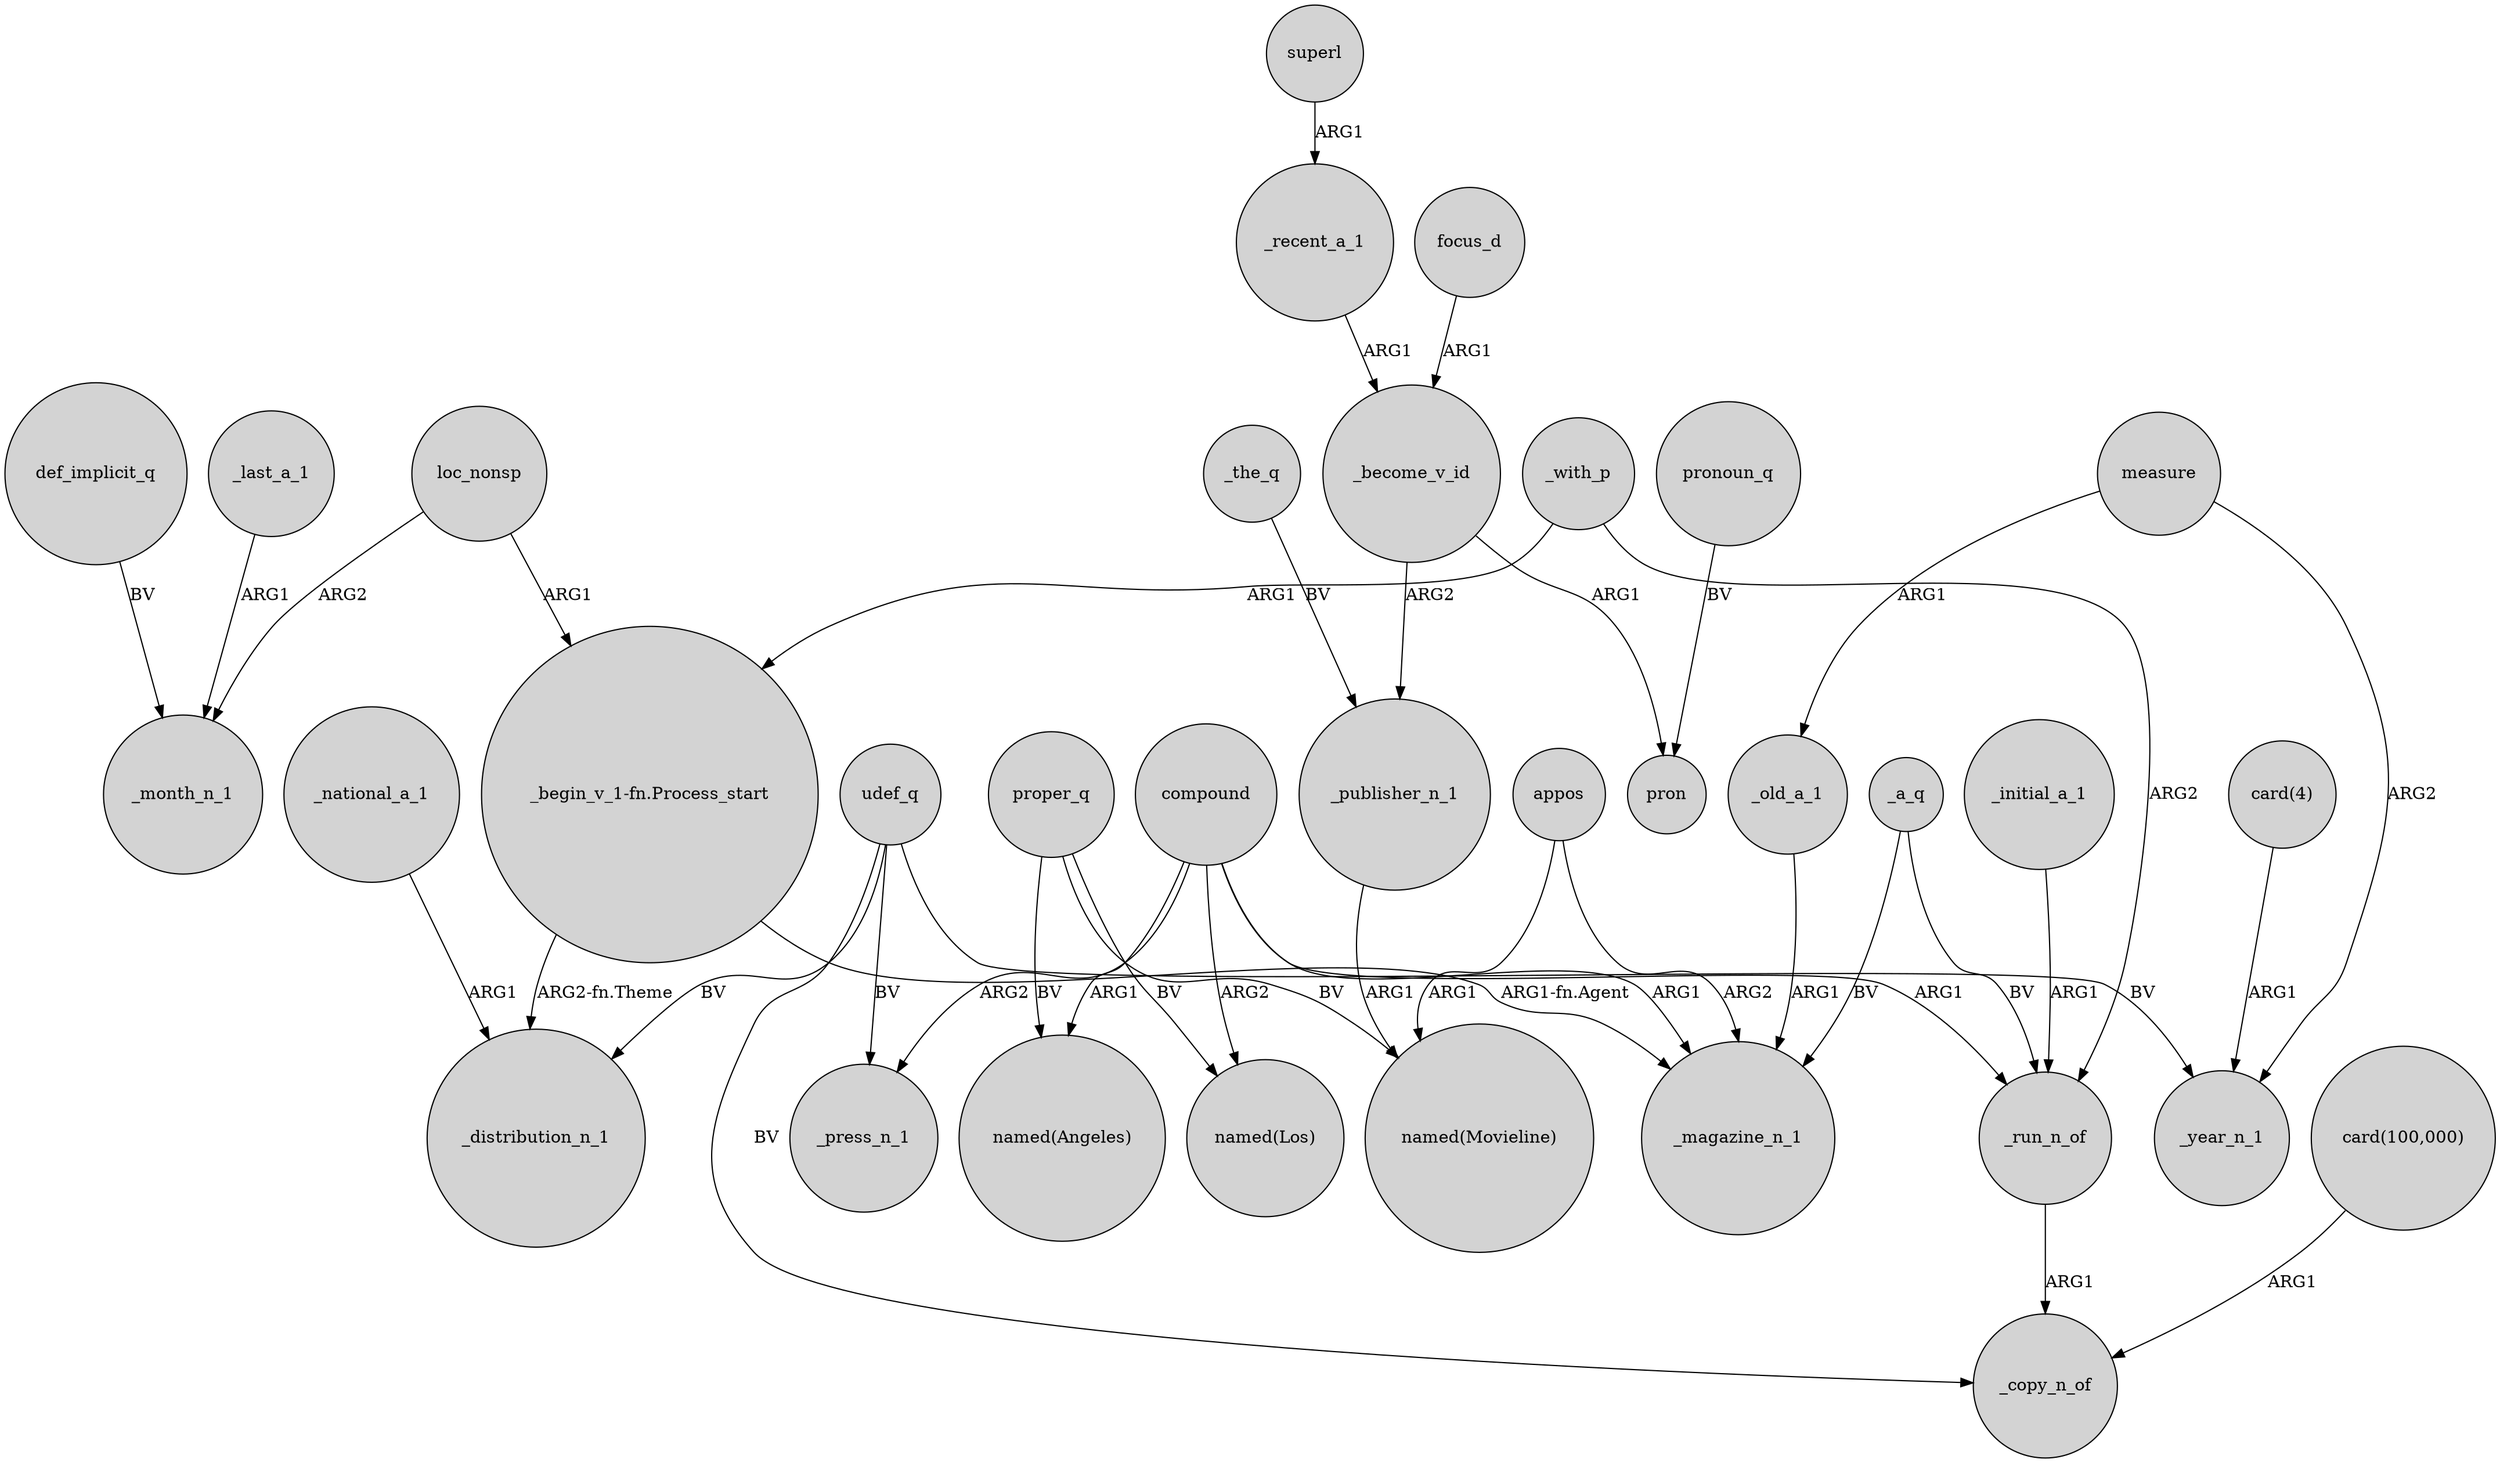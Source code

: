 digraph {
	node [shape=circle style=filled]
	def_implicit_q -> _month_n_1 [label=BV]
	_become_v_id -> _publisher_n_1 [label=ARG2]
	udef_q -> _press_n_1 [label=BV]
	measure -> _year_n_1 [label=ARG2]
	compound -> "named(Los)" [label=ARG2]
	proper_q -> "named(Los)" [label=BV]
	_become_v_id -> pron [label=ARG1]
	"card(4)" -> _year_n_1 [label=ARG1]
	udef_q -> _distribution_n_1 [label=BV]
	_the_q -> _publisher_n_1 [label=BV]
	_initial_a_1 -> _run_n_of [label=ARG1]
	superl -> _recent_a_1 [label=ARG1]
	compound -> "named(Angeles)" [label=ARG1]
	measure -> _old_a_1 [label=ARG1]
	focus_d -> _become_v_id [label=ARG1]
	_old_a_1 -> _magazine_n_1 [label=ARG1]
	_with_p -> "_begin_v_1-fn.Process_start" [label=ARG1]
	_recent_a_1 -> _become_v_id [label=ARG1]
	pronoun_q -> pron [label=BV]
	_publisher_n_1 -> "named(Movieline)" [label=ARG1]
	_a_q -> _run_n_of [label=BV]
	compound -> _run_n_of [label=ARG1]
	"_begin_v_1-fn.Process_start" -> _magazine_n_1 [label="ARG1-fn.Agent"]
	"card(100,000)" -> _copy_n_of [label=ARG1]
	_run_n_of -> _copy_n_of [label=ARG1]
	compound -> _magazine_n_1 [label=ARG1]
	_with_p -> _run_n_of [label=ARG2]
	_last_a_1 -> _month_n_1 [label=ARG1]
	udef_q -> _year_n_1 [label=BV]
	compound -> _press_n_1 [label=ARG2]
	proper_q -> "named(Angeles)" [label=BV]
	appos -> "named(Movieline)" [label=ARG1]
	appos -> _magazine_n_1 [label=ARG2]
	loc_nonsp -> _month_n_1 [label=ARG2]
	"_begin_v_1-fn.Process_start" -> _distribution_n_1 [label="ARG2-fn.Theme"]
	loc_nonsp -> "_begin_v_1-fn.Process_start" [label=ARG1]
	_national_a_1 -> _distribution_n_1 [label=ARG1]
	udef_q -> _copy_n_of [label=BV]
	proper_q -> "named(Movieline)" [label=BV]
	_a_q -> _magazine_n_1 [label=BV]
}
